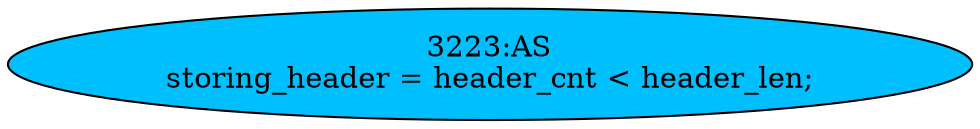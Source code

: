 strict digraph "" {
	node [label="\N"];
	"3223:AS"	 [ast="<pyverilog.vparser.ast.Assign object at 0x7f44f692bc90>",
		def_var="['storing_header']",
		fillcolor=deepskyblue,
		label="3223:AS
storing_header = header_cnt < header_len;",
		statements="[]",
		style=filled,
		typ=Assign,
		use_var="['header_cnt', 'header_len']"];
}
